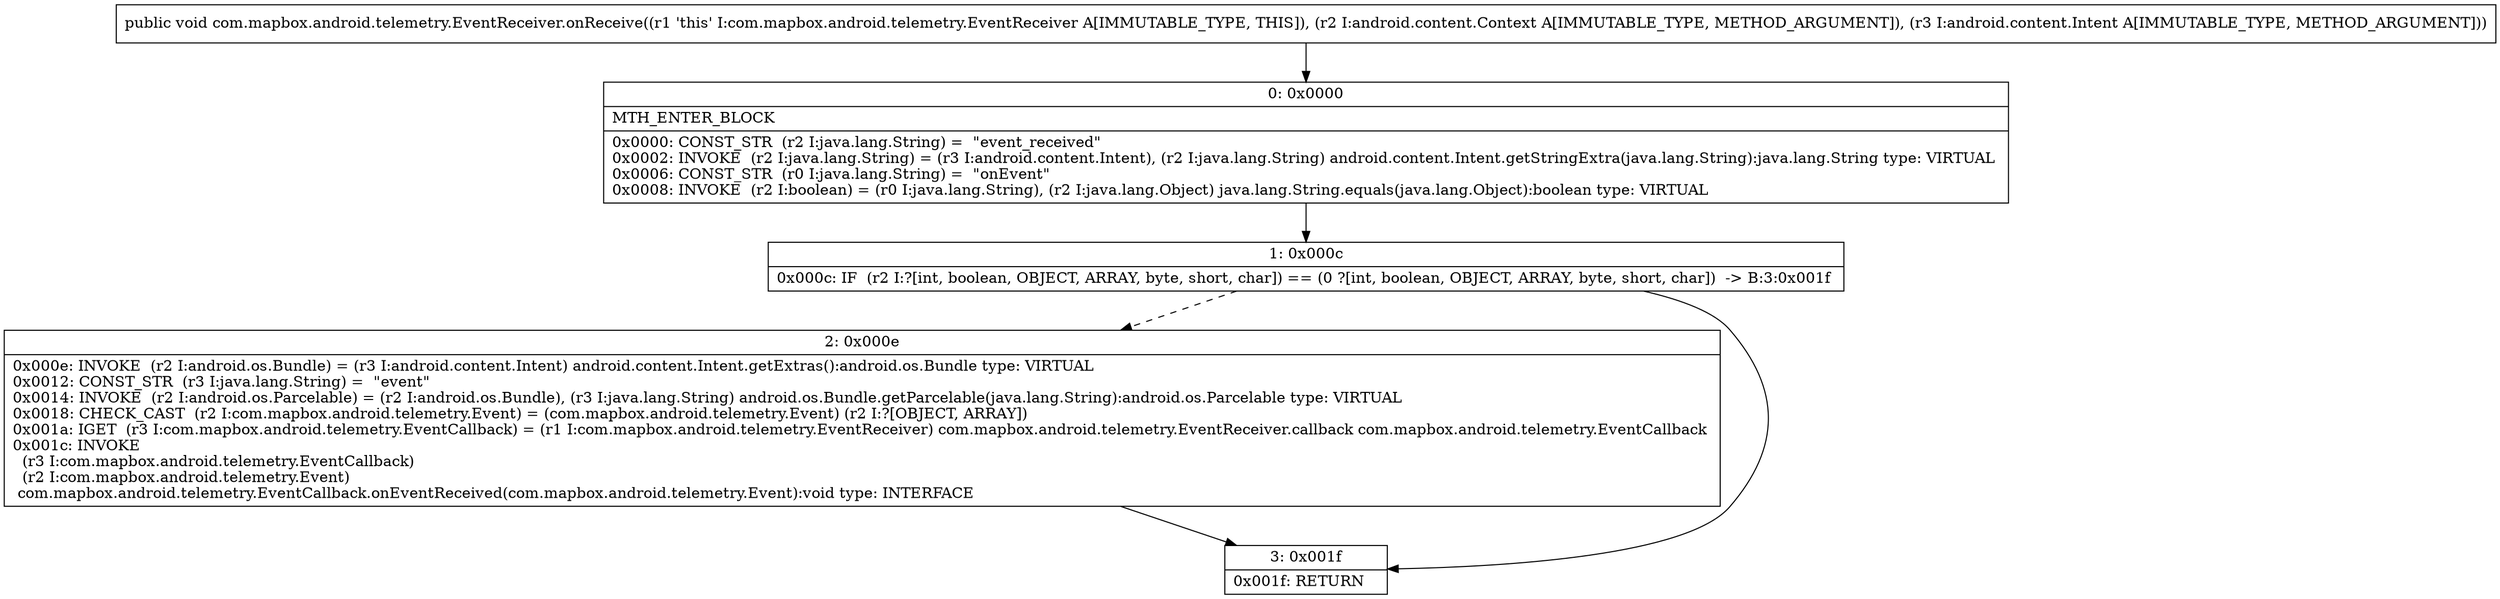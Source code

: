 digraph "CFG forcom.mapbox.android.telemetry.EventReceiver.onReceive(Landroid\/content\/Context;Landroid\/content\/Intent;)V" {
Node_0 [shape=record,label="{0\:\ 0x0000|MTH_ENTER_BLOCK\l|0x0000: CONST_STR  (r2 I:java.lang.String) =  \"event_received\" \l0x0002: INVOKE  (r2 I:java.lang.String) = (r3 I:android.content.Intent), (r2 I:java.lang.String) android.content.Intent.getStringExtra(java.lang.String):java.lang.String type: VIRTUAL \l0x0006: CONST_STR  (r0 I:java.lang.String) =  \"onEvent\" \l0x0008: INVOKE  (r2 I:boolean) = (r0 I:java.lang.String), (r2 I:java.lang.Object) java.lang.String.equals(java.lang.Object):boolean type: VIRTUAL \l}"];
Node_1 [shape=record,label="{1\:\ 0x000c|0x000c: IF  (r2 I:?[int, boolean, OBJECT, ARRAY, byte, short, char]) == (0 ?[int, boolean, OBJECT, ARRAY, byte, short, char])  \-\> B:3:0x001f \l}"];
Node_2 [shape=record,label="{2\:\ 0x000e|0x000e: INVOKE  (r2 I:android.os.Bundle) = (r3 I:android.content.Intent) android.content.Intent.getExtras():android.os.Bundle type: VIRTUAL \l0x0012: CONST_STR  (r3 I:java.lang.String) =  \"event\" \l0x0014: INVOKE  (r2 I:android.os.Parcelable) = (r2 I:android.os.Bundle), (r3 I:java.lang.String) android.os.Bundle.getParcelable(java.lang.String):android.os.Parcelable type: VIRTUAL \l0x0018: CHECK_CAST  (r2 I:com.mapbox.android.telemetry.Event) = (com.mapbox.android.telemetry.Event) (r2 I:?[OBJECT, ARRAY]) \l0x001a: IGET  (r3 I:com.mapbox.android.telemetry.EventCallback) = (r1 I:com.mapbox.android.telemetry.EventReceiver) com.mapbox.android.telemetry.EventReceiver.callback com.mapbox.android.telemetry.EventCallback \l0x001c: INVOKE  \l  (r3 I:com.mapbox.android.telemetry.EventCallback)\l  (r2 I:com.mapbox.android.telemetry.Event)\l com.mapbox.android.telemetry.EventCallback.onEventReceived(com.mapbox.android.telemetry.Event):void type: INTERFACE \l}"];
Node_3 [shape=record,label="{3\:\ 0x001f|0x001f: RETURN   \l}"];
MethodNode[shape=record,label="{public void com.mapbox.android.telemetry.EventReceiver.onReceive((r1 'this' I:com.mapbox.android.telemetry.EventReceiver A[IMMUTABLE_TYPE, THIS]), (r2 I:android.content.Context A[IMMUTABLE_TYPE, METHOD_ARGUMENT]), (r3 I:android.content.Intent A[IMMUTABLE_TYPE, METHOD_ARGUMENT])) }"];
MethodNode -> Node_0;
Node_0 -> Node_1;
Node_1 -> Node_2[style=dashed];
Node_1 -> Node_3;
Node_2 -> Node_3;
}

